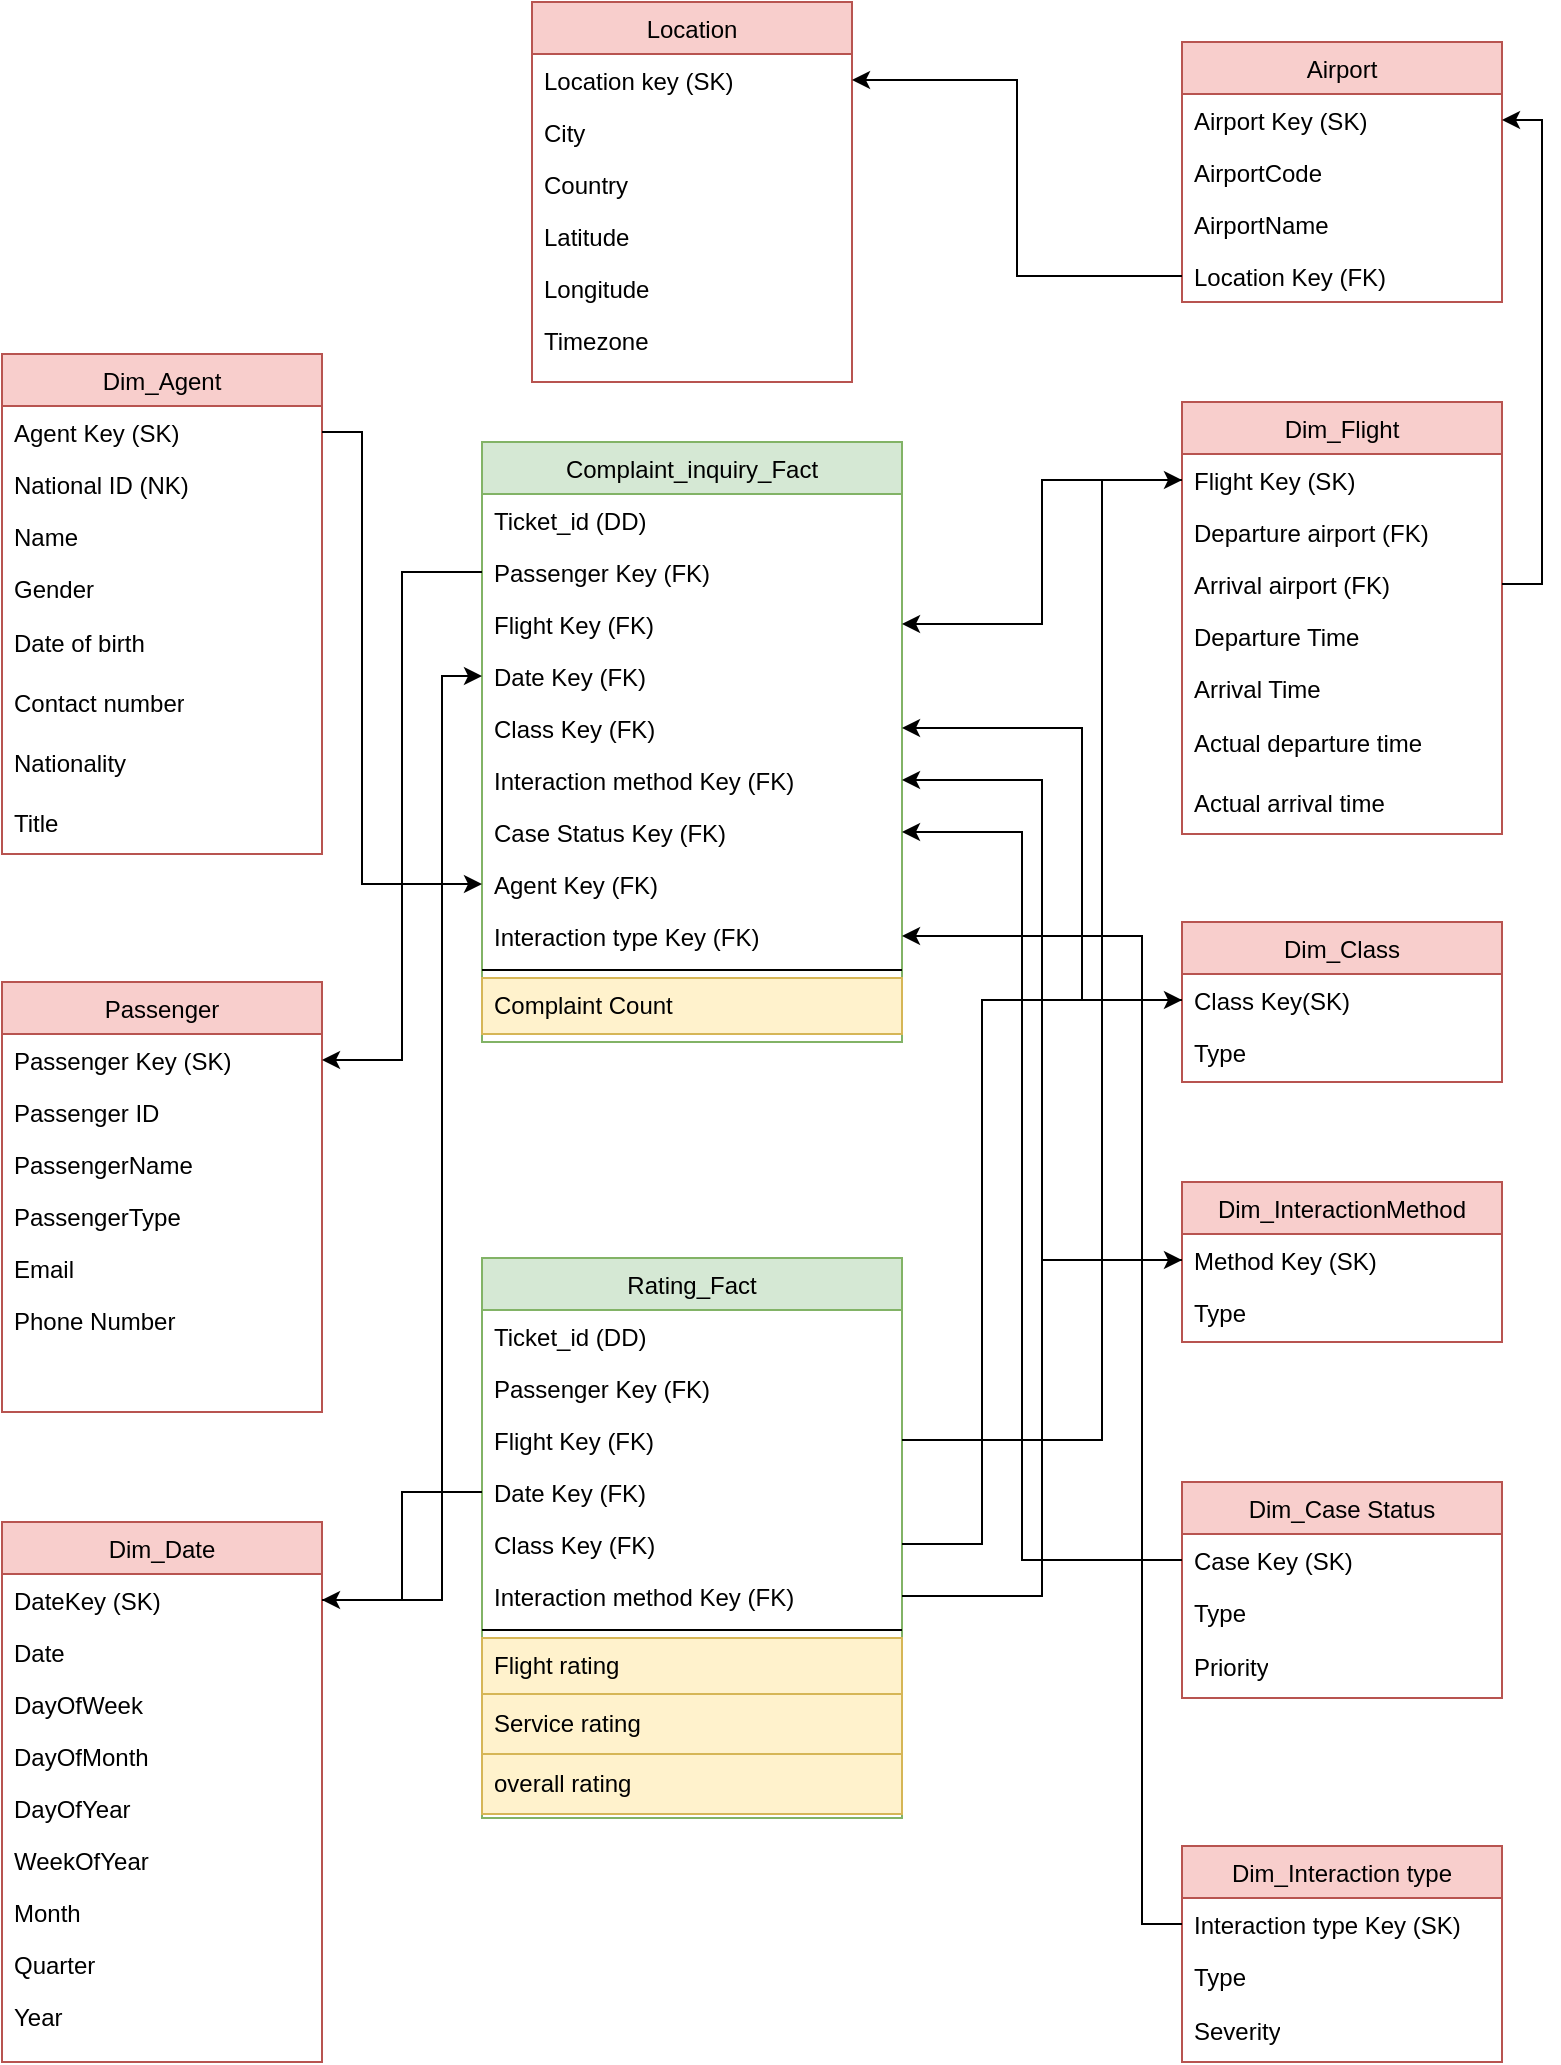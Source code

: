 <mxfile version="22.0.3" type="device">
  <diagram name="Page-1" id="dysy67ZNJnuHzYBEcDW0">
    <mxGraphModel dx="1594" dy="945" grid="1" gridSize="10" guides="1" tooltips="1" connect="1" arrows="1" fold="1" page="1" pageScale="1" pageWidth="850" pageHeight="1100" math="0" shadow="0">
      <root>
        <mxCell id="0" />
        <mxCell id="1" parent="0" />
        <mxCell id="DwJpw3LqkiudI_Jt7pzz-1" value="Complaint_inquiry_Fact" style="swimlane;fontStyle=0;align=center;verticalAlign=top;childLayout=stackLayout;horizontal=1;startSize=26;horizontalStack=0;resizeParent=1;resizeLast=0;collapsible=1;marginBottom=0;rounded=0;shadow=0;strokeWidth=1;fillColor=#d5e8d4;strokeColor=#82b366;" parent="1" vertex="1">
          <mxGeometry x="290" y="1030" width="210" height="300" as="geometry">
            <mxRectangle x="550" y="140" width="160" height="26" as="alternateBounds" />
          </mxGeometry>
        </mxCell>
        <mxCell id="DwJpw3LqkiudI_Jt7pzz-2" value="Ticket_id (DD)" style="text;align=left;verticalAlign=top;spacingLeft=4;spacingRight=4;overflow=hidden;rotatable=0;points=[[0,0.5],[1,0.5]];portConstraint=eastwest;" parent="DwJpw3LqkiudI_Jt7pzz-1" vertex="1">
          <mxGeometry y="26" width="210" height="26" as="geometry" />
        </mxCell>
        <mxCell id="DwJpw3LqkiudI_Jt7pzz-3" value="Passenger Key (FK)" style="text;align=left;verticalAlign=top;spacingLeft=4;spacingRight=4;overflow=hidden;rotatable=0;points=[[0,0.5],[1,0.5]];portConstraint=eastwest;rounded=0;shadow=0;html=0;" parent="DwJpw3LqkiudI_Jt7pzz-1" vertex="1">
          <mxGeometry y="52" width="210" height="26" as="geometry" />
        </mxCell>
        <mxCell id="DwJpw3LqkiudI_Jt7pzz-4" value="Flight Key (FK)" style="text;align=left;verticalAlign=top;spacingLeft=4;spacingRight=4;overflow=hidden;rotatable=0;points=[[0,0.5],[1,0.5]];portConstraint=eastwest;" parent="DwJpw3LqkiudI_Jt7pzz-1" vertex="1">
          <mxGeometry y="78" width="210" height="26" as="geometry" />
        </mxCell>
        <mxCell id="DwJpw3LqkiudI_Jt7pzz-5" value="Date Key (FK)" style="text;align=left;verticalAlign=top;spacingLeft=4;spacingRight=4;overflow=hidden;rotatable=0;points=[[0,0.5],[1,0.5]];portConstraint=eastwest;rounded=0;shadow=0;html=0;" parent="DwJpw3LqkiudI_Jt7pzz-1" vertex="1">
          <mxGeometry y="104" width="210" height="26" as="geometry" />
        </mxCell>
        <mxCell id="DwJpw3LqkiudI_Jt7pzz-6" value="Class Key (FK)" style="text;align=left;verticalAlign=top;spacingLeft=4;spacingRight=4;overflow=hidden;rotatable=0;points=[[0,0.5],[1,0.5]];portConstraint=eastwest;rounded=0;shadow=0;html=0;" parent="DwJpw3LqkiudI_Jt7pzz-1" vertex="1">
          <mxGeometry y="130" width="210" height="26" as="geometry" />
        </mxCell>
        <mxCell id="DwJpw3LqkiudI_Jt7pzz-7" value="Interaction method Key (FK)" style="text;align=left;verticalAlign=top;spacingLeft=4;spacingRight=4;overflow=hidden;rotatable=0;points=[[0,0.5],[1,0.5]];portConstraint=eastwest;" parent="DwJpw3LqkiudI_Jt7pzz-1" vertex="1">
          <mxGeometry y="156" width="210" height="26" as="geometry" />
        </mxCell>
        <mxCell id="DwJpw3LqkiudI_Jt7pzz-8" value="Case Status Key (FK)" style="text;align=left;verticalAlign=top;spacingLeft=4;spacingRight=4;overflow=hidden;rotatable=0;points=[[0,0.5],[1,0.5]];portConstraint=eastwest;rounded=0;shadow=0;html=0;" parent="DwJpw3LqkiudI_Jt7pzz-1" vertex="1">
          <mxGeometry y="182" width="210" height="26" as="geometry" />
        </mxCell>
        <mxCell id="DwJpw3LqkiudI_Jt7pzz-9" value="Agent Key (FK)" style="text;align=left;verticalAlign=top;spacingLeft=4;spacingRight=4;overflow=hidden;rotatable=0;points=[[0,0.5],[1,0.5]];portConstraint=eastwest;rounded=0;shadow=0;html=0;" parent="DwJpw3LqkiudI_Jt7pzz-1" vertex="1">
          <mxGeometry y="208" width="210" height="26" as="geometry" />
        </mxCell>
        <mxCell id="DwJpw3LqkiudI_Jt7pzz-10" value="Interaction type Key (FK)" style="text;align=left;verticalAlign=top;spacingLeft=4;spacingRight=4;overflow=hidden;rotatable=0;points=[[0,0.5],[1,0.5]];portConstraint=eastwest;rounded=0;shadow=0;html=0;" parent="DwJpw3LqkiudI_Jt7pzz-1" vertex="1">
          <mxGeometry y="234" width="210" height="26" as="geometry" />
        </mxCell>
        <mxCell id="DwJpw3LqkiudI_Jt7pzz-11" value="" style="line;html=1;strokeWidth=1;align=left;verticalAlign=middle;spacingTop=-1;spacingLeft=3;spacingRight=3;rotatable=0;labelPosition=right;points=[];portConstraint=eastwest;" parent="DwJpw3LqkiudI_Jt7pzz-1" vertex="1">
          <mxGeometry y="260" width="210" height="8" as="geometry" />
        </mxCell>
        <mxCell id="DwJpw3LqkiudI_Jt7pzz-18" value="Complaint Count" style="text;align=left;verticalAlign=top;spacingLeft=4;spacingRight=4;overflow=hidden;rotatable=0;points=[[0,0.5],[1,0.5]];portConstraint=eastwest;rounded=0;shadow=0;html=0;fillColor=#fff2cc;strokeColor=#d6b656;" parent="DwJpw3LqkiudI_Jt7pzz-1" vertex="1">
          <mxGeometry y="268" width="210" height="28" as="geometry" />
        </mxCell>
        <mxCell id="DwJpw3LqkiudI_Jt7pzz-19" value="Dim_Flight" style="swimlane;fontStyle=0;align=center;verticalAlign=top;childLayout=stackLayout;horizontal=1;startSize=26;horizontalStack=0;resizeParent=1;resizeLast=0;collapsible=1;marginBottom=0;rounded=0;shadow=0;strokeWidth=1;fillColor=#f8cecc;strokeColor=#b85450;" parent="1" vertex="1">
          <mxGeometry x="640" y="1010" width="160" height="216" as="geometry">
            <mxRectangle x="550" y="140" width="160" height="26" as="alternateBounds" />
          </mxGeometry>
        </mxCell>
        <mxCell id="DwJpw3LqkiudI_Jt7pzz-20" value="Flight Key (SK)" style="text;align=left;verticalAlign=top;spacingLeft=4;spacingRight=4;overflow=hidden;rotatable=0;points=[[0,0.5],[1,0.5]];portConstraint=eastwest;" parent="DwJpw3LqkiudI_Jt7pzz-19" vertex="1">
          <mxGeometry y="26" width="160" height="26" as="geometry" />
        </mxCell>
        <mxCell id="DwJpw3LqkiudI_Jt7pzz-21" value="Departure airport (FK)" style="text;align=left;verticalAlign=top;spacingLeft=4;spacingRight=4;overflow=hidden;rotatable=0;points=[[0,0.5],[1,0.5]];portConstraint=eastwest;rounded=0;shadow=0;html=0;" parent="DwJpw3LqkiudI_Jt7pzz-19" vertex="1">
          <mxGeometry y="52" width="160" height="26" as="geometry" />
        </mxCell>
        <mxCell id="DwJpw3LqkiudI_Jt7pzz-22" value="Arrival airport (FK)" style="text;align=left;verticalAlign=top;spacingLeft=4;spacingRight=4;overflow=hidden;rotatable=0;points=[[0,0.5],[1,0.5]];portConstraint=eastwest;" parent="DwJpw3LqkiudI_Jt7pzz-19" vertex="1">
          <mxGeometry y="78" width="160" height="26" as="geometry" />
        </mxCell>
        <mxCell id="DwJpw3LqkiudI_Jt7pzz-23" value="Departure Time" style="text;align=left;verticalAlign=top;spacingLeft=4;spacingRight=4;overflow=hidden;rotatable=0;points=[[0,0.5],[1,0.5]];portConstraint=eastwest;rounded=0;shadow=0;html=0;" parent="DwJpw3LqkiudI_Jt7pzz-19" vertex="1">
          <mxGeometry y="104" width="160" height="26" as="geometry" />
        </mxCell>
        <mxCell id="DwJpw3LqkiudI_Jt7pzz-24" value="Arrival Time" style="text;align=left;verticalAlign=top;spacingLeft=4;spacingRight=4;overflow=hidden;rotatable=0;points=[[0,0.5],[1,0.5]];portConstraint=eastwest;rounded=0;shadow=0;html=0;" parent="DwJpw3LqkiudI_Jt7pzz-19" vertex="1">
          <mxGeometry y="130" width="160" height="26" as="geometry" />
        </mxCell>
        <mxCell id="ytqXcqvd4aM-Ikdu57Aw-11" value="Actual departure time" style="text;strokeColor=none;fillColor=none;align=left;verticalAlign=middle;spacingLeft=4;spacingRight=4;overflow=hidden;points=[[0,0.5],[1,0.5]];portConstraint=eastwest;rotatable=0;whiteSpace=wrap;html=1;" parent="DwJpw3LqkiudI_Jt7pzz-19" vertex="1">
          <mxGeometry y="156" width="160" height="30" as="geometry" />
        </mxCell>
        <mxCell id="ytqXcqvd4aM-Ikdu57Aw-12" value="Actual arrival time" style="text;strokeColor=none;fillColor=none;align=left;verticalAlign=middle;spacingLeft=4;spacingRight=4;overflow=hidden;points=[[0,0.5],[1,0.5]];portConstraint=eastwest;rotatable=0;whiteSpace=wrap;html=1;" parent="DwJpw3LqkiudI_Jt7pzz-19" vertex="1">
          <mxGeometry y="186" width="160" height="30" as="geometry" />
        </mxCell>
        <mxCell id="DwJpw3LqkiudI_Jt7pzz-25" value="Dim_Date" style="swimlane;fontStyle=0;align=center;verticalAlign=top;childLayout=stackLayout;horizontal=1;startSize=26;horizontalStack=0;resizeParent=1;resizeLast=0;collapsible=1;marginBottom=0;rounded=0;shadow=0;strokeWidth=1;fillColor=#f8cecc;strokeColor=#b85450;" parent="1" vertex="1">
          <mxGeometry x="50" y="1570" width="160" height="270" as="geometry">
            <mxRectangle x="550" y="140" width="160" height="26" as="alternateBounds" />
          </mxGeometry>
        </mxCell>
        <mxCell id="DwJpw3LqkiudI_Jt7pzz-26" value="DateKey (SK)" style="text;align=left;verticalAlign=top;spacingLeft=4;spacingRight=4;overflow=hidden;rotatable=0;points=[[0,0.5],[1,0.5]];portConstraint=eastwest;" parent="DwJpw3LqkiudI_Jt7pzz-25" vertex="1">
          <mxGeometry y="26" width="160" height="26" as="geometry" />
        </mxCell>
        <mxCell id="DwJpw3LqkiudI_Jt7pzz-27" value="Date" style="text;align=left;verticalAlign=top;spacingLeft=4;spacingRight=4;overflow=hidden;rotatable=0;points=[[0,0.5],[1,0.5]];portConstraint=eastwest;rounded=0;shadow=0;html=0;" parent="DwJpw3LqkiudI_Jt7pzz-25" vertex="1">
          <mxGeometry y="52" width="160" height="26" as="geometry" />
        </mxCell>
        <mxCell id="DwJpw3LqkiudI_Jt7pzz-28" value="DayOfWeek" style="text;align=left;verticalAlign=top;spacingLeft=4;spacingRight=4;overflow=hidden;rotatable=0;points=[[0,0.5],[1,0.5]];portConstraint=eastwest;" parent="DwJpw3LqkiudI_Jt7pzz-25" vertex="1">
          <mxGeometry y="78" width="160" height="26" as="geometry" />
        </mxCell>
        <mxCell id="DwJpw3LqkiudI_Jt7pzz-29" value="DayOfMonth" style="text;align=left;verticalAlign=top;spacingLeft=4;spacingRight=4;overflow=hidden;rotatable=0;points=[[0,0.5],[1,0.5]];portConstraint=eastwest;rounded=0;shadow=0;html=0;" parent="DwJpw3LqkiudI_Jt7pzz-25" vertex="1">
          <mxGeometry y="104" width="160" height="26" as="geometry" />
        </mxCell>
        <mxCell id="DwJpw3LqkiudI_Jt7pzz-30" value="DayOfYear" style="text;align=left;verticalAlign=top;spacingLeft=4;spacingRight=4;overflow=hidden;rotatable=0;points=[[0,0.5],[1,0.5]];portConstraint=eastwest;rounded=0;shadow=0;html=0;" parent="DwJpw3LqkiudI_Jt7pzz-25" vertex="1">
          <mxGeometry y="130" width="160" height="26" as="geometry" />
        </mxCell>
        <mxCell id="DwJpw3LqkiudI_Jt7pzz-31" value="WeekOfYear" style="text;align=left;verticalAlign=top;spacingLeft=4;spacingRight=4;overflow=hidden;rotatable=0;points=[[0,0.5],[1,0.5]];portConstraint=eastwest;rounded=0;shadow=0;html=0;" parent="DwJpw3LqkiudI_Jt7pzz-25" vertex="1">
          <mxGeometry y="156" width="160" height="26" as="geometry" />
        </mxCell>
        <mxCell id="DwJpw3LqkiudI_Jt7pzz-32" value="Month" style="text;align=left;verticalAlign=top;spacingLeft=4;spacingRight=4;overflow=hidden;rotatable=0;points=[[0,0.5],[1,0.5]];portConstraint=eastwest;rounded=0;shadow=0;html=0;" parent="DwJpw3LqkiudI_Jt7pzz-25" vertex="1">
          <mxGeometry y="182" width="160" height="26" as="geometry" />
        </mxCell>
        <mxCell id="DwJpw3LqkiudI_Jt7pzz-33" value="Quarter" style="text;align=left;verticalAlign=top;spacingLeft=4;spacingRight=4;overflow=hidden;rotatable=0;points=[[0,0.5],[1,0.5]];portConstraint=eastwest;rounded=0;shadow=0;html=0;" parent="DwJpw3LqkiudI_Jt7pzz-25" vertex="1">
          <mxGeometry y="208" width="160" height="26" as="geometry" />
        </mxCell>
        <mxCell id="DwJpw3LqkiudI_Jt7pzz-34" value="Year" style="text;align=left;verticalAlign=top;spacingLeft=4;spacingRight=4;overflow=hidden;rotatable=0;points=[[0,0.5],[1,0.5]];portConstraint=eastwest;rounded=0;shadow=0;html=0;" parent="DwJpw3LqkiudI_Jt7pzz-25" vertex="1">
          <mxGeometry y="234" width="160" height="26" as="geometry" />
        </mxCell>
        <mxCell id="DwJpw3LqkiudI_Jt7pzz-40" value="Location" style="swimlane;fontStyle=0;align=center;verticalAlign=top;childLayout=stackLayout;horizontal=1;startSize=26;horizontalStack=0;resizeParent=1;resizeLast=0;collapsible=1;marginBottom=0;rounded=0;shadow=0;strokeWidth=1;fillColor=#f8cecc;strokeColor=#b85450;" parent="1" vertex="1">
          <mxGeometry x="315" y="810" width="160" height="190" as="geometry">
            <mxRectangle x="550" y="140" width="160" height="26" as="alternateBounds" />
          </mxGeometry>
        </mxCell>
        <mxCell id="DwJpw3LqkiudI_Jt7pzz-41" value="Location key (SK)" style="text;align=left;verticalAlign=top;spacingLeft=4;spacingRight=4;overflow=hidden;rotatable=0;points=[[0,0.5],[1,0.5]];portConstraint=eastwest;" parent="DwJpw3LqkiudI_Jt7pzz-40" vertex="1">
          <mxGeometry y="26" width="160" height="26" as="geometry" />
        </mxCell>
        <mxCell id="DwJpw3LqkiudI_Jt7pzz-43" value="City" style="text;align=left;verticalAlign=top;spacingLeft=4;spacingRight=4;overflow=hidden;rotatable=0;points=[[0,0.5],[1,0.5]];portConstraint=eastwest;rounded=0;shadow=0;html=0;" parent="DwJpw3LqkiudI_Jt7pzz-40" vertex="1">
          <mxGeometry y="52" width="160" height="26" as="geometry" />
        </mxCell>
        <mxCell id="DwJpw3LqkiudI_Jt7pzz-44" value="Country" style="text;align=left;verticalAlign=top;spacingLeft=4;spacingRight=4;overflow=hidden;rotatable=0;points=[[0,0.5],[1,0.5]];portConstraint=eastwest;" parent="DwJpw3LqkiudI_Jt7pzz-40" vertex="1">
          <mxGeometry y="78" width="160" height="26" as="geometry" />
        </mxCell>
        <mxCell id="DwJpw3LqkiudI_Jt7pzz-45" value="Latitude" style="text;align=left;verticalAlign=top;spacingLeft=4;spacingRight=4;overflow=hidden;rotatable=0;points=[[0,0.5],[1,0.5]];portConstraint=eastwest;rounded=0;shadow=0;html=0;" parent="DwJpw3LqkiudI_Jt7pzz-40" vertex="1">
          <mxGeometry y="104" width="160" height="26" as="geometry" />
        </mxCell>
        <mxCell id="DwJpw3LqkiudI_Jt7pzz-46" value="Longitude" style="text;align=left;verticalAlign=top;spacingLeft=4;spacingRight=4;overflow=hidden;rotatable=0;points=[[0,0.5],[1,0.5]];portConstraint=eastwest;rounded=0;shadow=0;html=0;" parent="DwJpw3LqkiudI_Jt7pzz-40" vertex="1">
          <mxGeometry y="130" width="160" height="26" as="geometry" />
        </mxCell>
        <mxCell id="DwJpw3LqkiudI_Jt7pzz-47" value="Timezone" style="text;align=left;verticalAlign=top;spacingLeft=4;spacingRight=4;overflow=hidden;rotatable=0;points=[[0,0.5],[1,0.5]];portConstraint=eastwest;rounded=0;shadow=0;html=0;" parent="DwJpw3LqkiudI_Jt7pzz-40" vertex="1">
          <mxGeometry y="156" width="160" height="26" as="geometry" />
        </mxCell>
        <mxCell id="DwJpw3LqkiudI_Jt7pzz-51" value="Dim_Agent" style="swimlane;fontStyle=0;align=center;verticalAlign=top;childLayout=stackLayout;horizontal=1;startSize=26;horizontalStack=0;resizeParent=1;resizeLast=0;collapsible=1;marginBottom=0;rounded=0;shadow=0;strokeWidth=1;fillColor=#f8cecc;strokeColor=#b85450;" parent="1" vertex="1">
          <mxGeometry x="50" y="986" width="160" height="250" as="geometry">
            <mxRectangle x="550" y="140" width="160" height="26" as="alternateBounds" />
          </mxGeometry>
        </mxCell>
        <mxCell id="DwJpw3LqkiudI_Jt7pzz-52" value="Agent Key (SK)" style="text;align=left;verticalAlign=top;spacingLeft=4;spacingRight=4;overflow=hidden;rotatable=0;points=[[0,0.5],[1,0.5]];portConstraint=eastwest;" parent="DwJpw3LqkiudI_Jt7pzz-51" vertex="1">
          <mxGeometry y="26" width="160" height="26" as="geometry" />
        </mxCell>
        <mxCell id="DwJpw3LqkiudI_Jt7pzz-53" value="National ID (NK)" style="text;align=left;verticalAlign=top;spacingLeft=4;spacingRight=4;overflow=hidden;rotatable=0;points=[[0,0.5],[1,0.5]];portConstraint=eastwest;" parent="DwJpw3LqkiudI_Jt7pzz-51" vertex="1">
          <mxGeometry y="52" width="160" height="26" as="geometry" />
        </mxCell>
        <mxCell id="DwJpw3LqkiudI_Jt7pzz-54" value="Name" style="text;align=left;verticalAlign=top;spacingLeft=4;spacingRight=4;overflow=hidden;rotatable=0;points=[[0,0.5],[1,0.5]];portConstraint=eastwest;rounded=0;shadow=0;html=0;" parent="DwJpw3LqkiudI_Jt7pzz-51" vertex="1">
          <mxGeometry y="78" width="160" height="26" as="geometry" />
        </mxCell>
        <mxCell id="DwJpw3LqkiudI_Jt7pzz-55" value="Gender" style="text;align=left;verticalAlign=top;spacingLeft=4;spacingRight=4;overflow=hidden;rotatable=0;points=[[0,0.5],[1,0.5]];portConstraint=eastwest;rounded=0;shadow=0;html=0;" parent="DwJpw3LqkiudI_Jt7pzz-51" vertex="1">
          <mxGeometry y="104" width="160" height="26" as="geometry" />
        </mxCell>
        <mxCell id="ytqXcqvd4aM-Ikdu57Aw-23" value="Date of birth" style="text;strokeColor=none;fillColor=none;align=left;verticalAlign=middle;spacingLeft=4;spacingRight=4;overflow=hidden;points=[[0,0.5],[1,0.5]];portConstraint=eastwest;rotatable=0;whiteSpace=wrap;html=1;" parent="DwJpw3LqkiudI_Jt7pzz-51" vertex="1">
          <mxGeometry y="130" width="160" height="30" as="geometry" />
        </mxCell>
        <mxCell id="ytqXcqvd4aM-Ikdu57Aw-24" value="Contact number" style="text;strokeColor=none;fillColor=none;align=left;verticalAlign=middle;spacingLeft=4;spacingRight=4;overflow=hidden;points=[[0,0.5],[1,0.5]];portConstraint=eastwest;rotatable=0;whiteSpace=wrap;html=1;" parent="DwJpw3LqkiudI_Jt7pzz-51" vertex="1">
          <mxGeometry y="160" width="160" height="30" as="geometry" />
        </mxCell>
        <mxCell id="ytqXcqvd4aM-Ikdu57Aw-25" value="Nationality" style="text;strokeColor=none;fillColor=none;align=left;verticalAlign=middle;spacingLeft=4;spacingRight=4;overflow=hidden;points=[[0,0.5],[1,0.5]];portConstraint=eastwest;rotatable=0;whiteSpace=wrap;html=1;" parent="DwJpw3LqkiudI_Jt7pzz-51" vertex="1">
          <mxGeometry y="190" width="160" height="30" as="geometry" />
        </mxCell>
        <mxCell id="ytqXcqvd4aM-Ikdu57Aw-26" value="Title" style="text;strokeColor=none;fillColor=none;align=left;verticalAlign=middle;spacingLeft=4;spacingRight=4;overflow=hidden;points=[[0,0.5],[1,0.5]];portConstraint=eastwest;rotatable=0;whiteSpace=wrap;html=1;" parent="DwJpw3LqkiudI_Jt7pzz-51" vertex="1">
          <mxGeometry y="220" width="160" height="30" as="geometry" />
        </mxCell>
        <mxCell id="ytqXcqvd4aM-Ikdu57Aw-13" value="Dim_Class" style="swimlane;fontStyle=0;align=center;verticalAlign=top;childLayout=stackLayout;horizontal=1;startSize=26;horizontalStack=0;resizeParent=1;resizeLast=0;collapsible=1;marginBottom=0;rounded=0;shadow=0;strokeWidth=1;fillColor=#f8cecc;strokeColor=#b85450;" parent="1" vertex="1">
          <mxGeometry x="640" y="1270" width="160" height="80" as="geometry">
            <mxRectangle x="550" y="140" width="160" height="26" as="alternateBounds" />
          </mxGeometry>
        </mxCell>
        <mxCell id="ytqXcqvd4aM-Ikdu57Aw-14" value="Class Key(SK)" style="text;align=left;verticalAlign=top;spacingLeft=4;spacingRight=4;overflow=hidden;rotatable=0;points=[[0,0.5],[1,0.5]];portConstraint=eastwest;" parent="ytqXcqvd4aM-Ikdu57Aw-13" vertex="1">
          <mxGeometry y="26" width="160" height="26" as="geometry" />
        </mxCell>
        <mxCell id="ytqXcqvd4aM-Ikdu57Aw-15" value="Type" style="text;align=left;verticalAlign=top;spacingLeft=4;spacingRight=4;overflow=hidden;rotatable=0;points=[[0,0.5],[1,0.5]];portConstraint=eastwest;" parent="ytqXcqvd4aM-Ikdu57Aw-13" vertex="1">
          <mxGeometry y="52" width="160" height="26" as="geometry" />
        </mxCell>
        <mxCell id="ytqXcqvd4aM-Ikdu57Aw-18" style="edgeStyle=orthogonalEdgeStyle;rounded=0;orthogonalLoop=1;jettySize=auto;html=1;exitX=0;exitY=0.5;exitDx=0;exitDy=0;" parent="1" source="DwJpw3LqkiudI_Jt7pzz-20" target="DwJpw3LqkiudI_Jt7pzz-4" edge="1">
          <mxGeometry relative="1" as="geometry" />
        </mxCell>
        <mxCell id="ytqXcqvd4aM-Ikdu57Aw-19" style="edgeStyle=orthogonalEdgeStyle;rounded=0;orthogonalLoop=1;jettySize=auto;html=1;exitX=1;exitY=0.5;exitDx=0;exitDy=0;" parent="1" source="DwJpw3LqkiudI_Jt7pzz-26" target="DwJpw3LqkiudI_Jt7pzz-5" edge="1">
          <mxGeometry relative="1" as="geometry">
            <Array as="points">
              <mxPoint x="270" y="1609" />
              <mxPoint x="270" y="1147" />
            </Array>
          </mxGeometry>
        </mxCell>
        <mxCell id="ytqXcqvd4aM-Ikdu57Aw-27" style="edgeStyle=orthogonalEdgeStyle;rounded=0;orthogonalLoop=1;jettySize=auto;html=1;exitX=1;exitY=0.5;exitDx=0;exitDy=0;" parent="1" source="DwJpw3LqkiudI_Jt7pzz-52" target="DwJpw3LqkiudI_Jt7pzz-9" edge="1">
          <mxGeometry relative="1" as="geometry">
            <Array as="points">
              <mxPoint x="230" y="1025" />
              <mxPoint x="230" y="1251" />
            </Array>
          </mxGeometry>
        </mxCell>
        <mxCell id="ytqXcqvd4aM-Ikdu57Aw-38" style="edgeStyle=orthogonalEdgeStyle;rounded=0;orthogonalLoop=1;jettySize=auto;html=1;exitX=0;exitY=0.5;exitDx=0;exitDy=0;" parent="1" source="ytqXcqvd4aM-Ikdu57Aw-14" target="DwJpw3LqkiudI_Jt7pzz-6" edge="1">
          <mxGeometry relative="1" as="geometry">
            <Array as="points">
              <mxPoint x="590" y="1309" />
              <mxPoint x="590" y="1173" />
            </Array>
          </mxGeometry>
        </mxCell>
        <mxCell id="ytqXcqvd4aM-Ikdu57Aw-39" value="Dim_InteractionMethod" style="swimlane;fontStyle=0;align=center;verticalAlign=top;childLayout=stackLayout;horizontal=1;startSize=26;horizontalStack=0;resizeParent=1;resizeLast=0;collapsible=1;marginBottom=0;rounded=0;shadow=0;strokeWidth=1;fillColor=#f8cecc;strokeColor=#b85450;" parent="1" vertex="1">
          <mxGeometry x="640" y="1400" width="160" height="80" as="geometry">
            <mxRectangle x="550" y="140" width="160" height="26" as="alternateBounds" />
          </mxGeometry>
        </mxCell>
        <mxCell id="ytqXcqvd4aM-Ikdu57Aw-40" value="Method Key (SK)" style="text;align=left;verticalAlign=top;spacingLeft=4;spacingRight=4;overflow=hidden;rotatable=0;points=[[0,0.5],[1,0.5]];portConstraint=eastwest;" parent="ytqXcqvd4aM-Ikdu57Aw-39" vertex="1">
          <mxGeometry y="26" width="160" height="26" as="geometry" />
        </mxCell>
        <mxCell id="ytqXcqvd4aM-Ikdu57Aw-41" value="Type" style="text;align=left;verticalAlign=top;spacingLeft=4;spacingRight=4;overflow=hidden;rotatable=0;points=[[0,0.5],[1,0.5]];portConstraint=eastwest;" parent="ytqXcqvd4aM-Ikdu57Aw-39" vertex="1">
          <mxGeometry y="52" width="160" height="26" as="geometry" />
        </mxCell>
        <mxCell id="ytqXcqvd4aM-Ikdu57Aw-42" style="edgeStyle=orthogonalEdgeStyle;rounded=0;orthogonalLoop=1;jettySize=auto;html=1;exitX=0;exitY=0.5;exitDx=0;exitDy=0;" parent="1" source="ytqXcqvd4aM-Ikdu57Aw-40" target="DwJpw3LqkiudI_Jt7pzz-7" edge="1">
          <mxGeometry relative="1" as="geometry" />
        </mxCell>
        <mxCell id="ytqXcqvd4aM-Ikdu57Aw-43" value="Dim_Case Status" style="swimlane;fontStyle=0;align=center;verticalAlign=top;childLayout=stackLayout;horizontal=1;startSize=26;horizontalStack=0;resizeParent=1;resizeLast=0;collapsible=1;marginBottom=0;rounded=0;shadow=0;strokeWidth=1;fillColor=#f8cecc;strokeColor=#b85450;" parent="1" vertex="1">
          <mxGeometry x="640" y="1550" width="160" height="108" as="geometry">
            <mxRectangle x="550" y="140" width="160" height="26" as="alternateBounds" />
          </mxGeometry>
        </mxCell>
        <mxCell id="ytqXcqvd4aM-Ikdu57Aw-44" value="Case Key (SK)" style="text;align=left;verticalAlign=top;spacingLeft=4;spacingRight=4;overflow=hidden;rotatable=0;points=[[0,0.5],[1,0.5]];portConstraint=eastwest;" parent="ytqXcqvd4aM-Ikdu57Aw-43" vertex="1">
          <mxGeometry y="26" width="160" height="26" as="geometry" />
        </mxCell>
        <mxCell id="ytqXcqvd4aM-Ikdu57Aw-45" value="Type" style="text;align=left;verticalAlign=top;spacingLeft=4;spacingRight=4;overflow=hidden;rotatable=0;points=[[0,0.5],[1,0.5]];portConstraint=eastwest;" parent="ytqXcqvd4aM-Ikdu57Aw-43" vertex="1">
          <mxGeometry y="52" width="160" height="26" as="geometry" />
        </mxCell>
        <mxCell id="ytqXcqvd4aM-Ikdu57Aw-46" value="Priority" style="text;strokeColor=none;fillColor=none;align=left;verticalAlign=middle;spacingLeft=4;spacingRight=4;overflow=hidden;points=[[0,0.5],[1,0.5]];portConstraint=eastwest;rotatable=0;whiteSpace=wrap;html=1;" parent="ytqXcqvd4aM-Ikdu57Aw-43" vertex="1">
          <mxGeometry y="78" width="160" height="30" as="geometry" />
        </mxCell>
        <mxCell id="ytqXcqvd4aM-Ikdu57Aw-48" style="edgeStyle=orthogonalEdgeStyle;rounded=0;orthogonalLoop=1;jettySize=auto;html=1;exitX=0;exitY=0.5;exitDx=0;exitDy=0;" parent="1" source="ytqXcqvd4aM-Ikdu57Aw-44" target="DwJpw3LqkiudI_Jt7pzz-8" edge="1">
          <mxGeometry relative="1" as="geometry">
            <Array as="points">
              <mxPoint x="560" y="1589" />
              <mxPoint x="560" y="1225" />
            </Array>
          </mxGeometry>
        </mxCell>
        <mxCell id="ytqXcqvd4aM-Ikdu57Aw-49" value="Dim_Interaction type" style="swimlane;fontStyle=0;align=center;verticalAlign=top;childLayout=stackLayout;horizontal=1;startSize=26;horizontalStack=0;resizeParent=1;resizeLast=0;collapsible=1;marginBottom=0;rounded=0;shadow=0;strokeWidth=1;fillColor=#f8cecc;strokeColor=#b85450;" parent="1" vertex="1">
          <mxGeometry x="640" y="1732" width="160" height="108" as="geometry">
            <mxRectangle x="550" y="140" width="160" height="26" as="alternateBounds" />
          </mxGeometry>
        </mxCell>
        <mxCell id="ytqXcqvd4aM-Ikdu57Aw-50" value="Interaction type Key (SK)" style="text;align=left;verticalAlign=top;spacingLeft=4;spacingRight=4;overflow=hidden;rotatable=0;points=[[0,0.5],[1,0.5]];portConstraint=eastwest;" parent="ytqXcqvd4aM-Ikdu57Aw-49" vertex="1">
          <mxGeometry y="26" width="160" height="26" as="geometry" />
        </mxCell>
        <mxCell id="ytqXcqvd4aM-Ikdu57Aw-51" value="Type" style="text;align=left;verticalAlign=top;spacingLeft=4;spacingRight=4;overflow=hidden;rotatable=0;points=[[0,0.5],[1,0.5]];portConstraint=eastwest;" parent="ytqXcqvd4aM-Ikdu57Aw-49" vertex="1">
          <mxGeometry y="52" width="160" height="26" as="geometry" />
        </mxCell>
        <mxCell id="ytqXcqvd4aM-Ikdu57Aw-52" value="Severity" style="text;strokeColor=none;fillColor=none;align=left;verticalAlign=middle;spacingLeft=4;spacingRight=4;overflow=hidden;points=[[0,0.5],[1,0.5]];portConstraint=eastwest;rotatable=0;whiteSpace=wrap;html=1;" parent="ytqXcqvd4aM-Ikdu57Aw-49" vertex="1">
          <mxGeometry y="78" width="160" height="30" as="geometry" />
        </mxCell>
        <mxCell id="ytqXcqvd4aM-Ikdu57Aw-53" style="edgeStyle=orthogonalEdgeStyle;rounded=0;orthogonalLoop=1;jettySize=auto;html=1;exitX=0;exitY=0.5;exitDx=0;exitDy=0;entryX=1;entryY=0.5;entryDx=0;entryDy=0;" parent="1" source="ytqXcqvd4aM-Ikdu57Aw-50" target="DwJpw3LqkiudI_Jt7pzz-10" edge="1">
          <mxGeometry relative="1" as="geometry">
            <Array as="points">
              <mxPoint x="620" y="1771" />
              <mxPoint x="620" y="1277" />
            </Array>
          </mxGeometry>
        </mxCell>
        <mxCell id="ytqXcqvd4aM-Ikdu57Aw-54" value="Rating_Fact" style="swimlane;fontStyle=0;align=center;verticalAlign=top;childLayout=stackLayout;horizontal=1;startSize=26;horizontalStack=0;resizeParent=1;resizeLast=0;collapsible=1;marginBottom=0;rounded=0;shadow=0;strokeWidth=1;fillColor=#d5e8d4;strokeColor=#82b366;" parent="1" vertex="1">
          <mxGeometry x="290" y="1438" width="210" height="280" as="geometry">
            <mxRectangle x="550" y="140" width="160" height="26" as="alternateBounds" />
          </mxGeometry>
        </mxCell>
        <mxCell id="ytqXcqvd4aM-Ikdu57Aw-55" value="Ticket_id (DD)" style="text;align=left;verticalAlign=top;spacingLeft=4;spacingRight=4;overflow=hidden;rotatable=0;points=[[0,0.5],[1,0.5]];portConstraint=eastwest;" parent="ytqXcqvd4aM-Ikdu57Aw-54" vertex="1">
          <mxGeometry y="26" width="210" height="26" as="geometry" />
        </mxCell>
        <mxCell id="ytqXcqvd4aM-Ikdu57Aw-56" value="Passenger Key (FK)" style="text;align=left;verticalAlign=top;spacingLeft=4;spacingRight=4;overflow=hidden;rotatable=0;points=[[0,0.5],[1,0.5]];portConstraint=eastwest;rounded=0;shadow=0;html=0;" parent="ytqXcqvd4aM-Ikdu57Aw-54" vertex="1">
          <mxGeometry y="52" width="210" height="26" as="geometry" />
        </mxCell>
        <mxCell id="ytqXcqvd4aM-Ikdu57Aw-57" value="Flight Key (FK)" style="text;align=left;verticalAlign=top;spacingLeft=4;spacingRight=4;overflow=hidden;rotatable=0;points=[[0,0.5],[1,0.5]];portConstraint=eastwest;" parent="ytqXcqvd4aM-Ikdu57Aw-54" vertex="1">
          <mxGeometry y="78" width="210" height="26" as="geometry" />
        </mxCell>
        <mxCell id="ytqXcqvd4aM-Ikdu57Aw-58" value="Date Key (FK)" style="text;align=left;verticalAlign=top;spacingLeft=4;spacingRight=4;overflow=hidden;rotatable=0;points=[[0,0.5],[1,0.5]];portConstraint=eastwest;rounded=0;shadow=0;html=0;" parent="ytqXcqvd4aM-Ikdu57Aw-54" vertex="1">
          <mxGeometry y="104" width="210" height="26" as="geometry" />
        </mxCell>
        <mxCell id="ytqXcqvd4aM-Ikdu57Aw-59" value="Class Key (FK)" style="text;align=left;verticalAlign=top;spacingLeft=4;spacingRight=4;overflow=hidden;rotatable=0;points=[[0,0.5],[1,0.5]];portConstraint=eastwest;rounded=0;shadow=0;html=0;" parent="ytqXcqvd4aM-Ikdu57Aw-54" vertex="1">
          <mxGeometry y="130" width="210" height="26" as="geometry" />
        </mxCell>
        <mxCell id="ytqXcqvd4aM-Ikdu57Aw-60" value="Interaction method Key (FK)" style="text;align=left;verticalAlign=top;spacingLeft=4;spacingRight=4;overflow=hidden;rotatable=0;points=[[0,0.5],[1,0.5]];portConstraint=eastwest;" parent="ytqXcqvd4aM-Ikdu57Aw-54" vertex="1">
          <mxGeometry y="156" width="210" height="26" as="geometry" />
        </mxCell>
        <mxCell id="ytqXcqvd4aM-Ikdu57Aw-64" value="" style="line;html=1;strokeWidth=1;align=left;verticalAlign=middle;spacingTop=-1;spacingLeft=3;spacingRight=3;rotatable=0;labelPosition=right;points=[];portConstraint=eastwest;" parent="ytqXcqvd4aM-Ikdu57Aw-54" vertex="1">
          <mxGeometry y="182" width="210" height="8" as="geometry" />
        </mxCell>
        <mxCell id="ytqXcqvd4aM-Ikdu57Aw-65" value="Flight rating" style="text;align=left;verticalAlign=top;spacingLeft=4;spacingRight=4;overflow=hidden;rotatable=0;points=[[0,0.5],[1,0.5]];portConstraint=eastwest;rounded=0;shadow=0;html=0;fillColor=#fff2cc;strokeColor=#d6b656;" parent="ytqXcqvd4aM-Ikdu57Aw-54" vertex="1">
          <mxGeometry y="190" width="210" height="28" as="geometry" />
        </mxCell>
        <mxCell id="ytqXcqvd4aM-Ikdu57Aw-66" value="Service rating" style="text;strokeColor=#d6b656;fillColor=#fff2cc;align=left;verticalAlign=middle;spacingLeft=4;spacingRight=4;overflow=hidden;points=[[0,0.5],[1,0.5]];portConstraint=eastwest;rotatable=0;whiteSpace=wrap;html=1;" parent="ytqXcqvd4aM-Ikdu57Aw-54" vertex="1">
          <mxGeometry y="218" width="210" height="30" as="geometry" />
        </mxCell>
        <mxCell id="ytqXcqvd4aM-Ikdu57Aw-67" value="overall rating" style="text;strokeColor=#d6b656;fillColor=#fff2cc;align=left;verticalAlign=middle;spacingLeft=4;spacingRight=4;overflow=hidden;points=[[0,0.5],[1,0.5]];portConstraint=eastwest;rotatable=0;whiteSpace=wrap;html=1;" parent="ytqXcqvd4aM-Ikdu57Aw-54" vertex="1">
          <mxGeometry y="248" width="210" height="30" as="geometry" />
        </mxCell>
        <mxCell id="ytqXcqvd4aM-Ikdu57Aw-69" style="edgeStyle=orthogonalEdgeStyle;rounded=0;orthogonalLoop=1;jettySize=auto;html=1;exitX=1;exitY=0.5;exitDx=0;exitDy=0;entryX=0;entryY=0.5;entryDx=0;entryDy=0;" parent="1" source="ytqXcqvd4aM-Ikdu57Aw-57" target="DwJpw3LqkiudI_Jt7pzz-20" edge="1">
          <mxGeometry relative="1" as="geometry">
            <Array as="points">
              <mxPoint x="600" y="1529" />
              <mxPoint x="600" y="1049" />
            </Array>
          </mxGeometry>
        </mxCell>
        <mxCell id="ytqXcqvd4aM-Ikdu57Aw-70" style="edgeStyle=orthogonalEdgeStyle;rounded=0;orthogonalLoop=1;jettySize=auto;html=1;exitX=0;exitY=0.5;exitDx=0;exitDy=0;" parent="1" source="ytqXcqvd4aM-Ikdu57Aw-58" target="DwJpw3LqkiudI_Jt7pzz-26" edge="1">
          <mxGeometry relative="1" as="geometry" />
        </mxCell>
        <mxCell id="ytqXcqvd4aM-Ikdu57Aw-71" style="edgeStyle=orthogonalEdgeStyle;rounded=0;orthogonalLoop=1;jettySize=auto;html=1;exitX=1;exitY=0.5;exitDx=0;exitDy=0;" parent="1" source="ytqXcqvd4aM-Ikdu57Aw-59" target="ytqXcqvd4aM-Ikdu57Aw-14" edge="1">
          <mxGeometry relative="1" as="geometry">
            <Array as="points">
              <mxPoint x="540" y="1581" />
              <mxPoint x="540" y="1309" />
            </Array>
          </mxGeometry>
        </mxCell>
        <mxCell id="ytqXcqvd4aM-Ikdu57Aw-72" style="edgeStyle=orthogonalEdgeStyle;rounded=0;orthogonalLoop=1;jettySize=auto;html=1;exitX=1;exitY=0.5;exitDx=0;exitDy=0;" parent="1" source="ytqXcqvd4aM-Ikdu57Aw-60" target="ytqXcqvd4aM-Ikdu57Aw-40" edge="1">
          <mxGeometry relative="1" as="geometry" />
        </mxCell>
        <mxCell id="DwJpw3LqkiudI_Jt7pzz-35" value="Airport" style="swimlane;fontStyle=0;align=center;verticalAlign=top;childLayout=stackLayout;horizontal=1;startSize=26;horizontalStack=0;resizeParent=1;resizeLast=0;collapsible=1;marginBottom=0;rounded=0;shadow=0;strokeWidth=1;fillColor=#f8cecc;strokeColor=#b85450;" parent="1" vertex="1">
          <mxGeometry x="640" y="830" width="160" height="130" as="geometry">
            <mxRectangle x="550" y="140" width="160" height="26" as="alternateBounds" />
          </mxGeometry>
        </mxCell>
        <mxCell id="DwJpw3LqkiudI_Jt7pzz-36" value="Airport Key (SK)" style="text;align=left;verticalAlign=top;spacingLeft=4;spacingRight=4;overflow=hidden;rotatable=0;points=[[0,0.5],[1,0.5]];portConstraint=eastwest;" parent="DwJpw3LqkiudI_Jt7pzz-35" vertex="1">
          <mxGeometry y="26" width="160" height="26" as="geometry" />
        </mxCell>
        <mxCell id="DwJpw3LqkiudI_Jt7pzz-37" value="AirportCode" style="text;align=left;verticalAlign=top;spacingLeft=4;spacingRight=4;overflow=hidden;rotatable=0;points=[[0,0.5],[1,0.5]];portConstraint=eastwest;rounded=0;shadow=0;html=0;" parent="DwJpw3LqkiudI_Jt7pzz-35" vertex="1">
          <mxGeometry y="52" width="160" height="26" as="geometry" />
        </mxCell>
        <mxCell id="DwJpw3LqkiudI_Jt7pzz-38" value="AirportName" style="text;align=left;verticalAlign=top;spacingLeft=4;spacingRight=4;overflow=hidden;rotatable=0;points=[[0,0.5],[1,0.5]];portConstraint=eastwest;" parent="DwJpw3LqkiudI_Jt7pzz-35" vertex="1">
          <mxGeometry y="78" width="160" height="26" as="geometry" />
        </mxCell>
        <mxCell id="DwJpw3LqkiudI_Jt7pzz-39" value="Location Key (FK)" style="text;align=left;verticalAlign=top;spacingLeft=4;spacingRight=4;overflow=hidden;rotatable=0;points=[[0,0.5],[1,0.5]];portConstraint=eastwest;rounded=0;shadow=0;html=0;" parent="DwJpw3LqkiudI_Jt7pzz-35" vertex="1">
          <mxGeometry y="104" width="160" height="26" as="geometry" />
        </mxCell>
        <mxCell id="QLtqE7IO8TJa9waGBphr-2" style="edgeStyle=orthogonalEdgeStyle;rounded=0;orthogonalLoop=1;jettySize=auto;html=1;" parent="1" source="DwJpw3LqkiudI_Jt7pzz-22" target="DwJpw3LqkiudI_Jt7pzz-36" edge="1">
          <mxGeometry relative="1" as="geometry">
            <Array as="points">
              <mxPoint x="820" y="1101" />
              <mxPoint x="820" y="869" />
            </Array>
          </mxGeometry>
        </mxCell>
        <mxCell id="QLtqE7IO8TJa9waGBphr-3" style="edgeStyle=orthogonalEdgeStyle;rounded=0;orthogonalLoop=1;jettySize=auto;html=1;" parent="1" source="DwJpw3LqkiudI_Jt7pzz-39" target="DwJpw3LqkiudI_Jt7pzz-41" edge="1">
          <mxGeometry relative="1" as="geometry" />
        </mxCell>
        <mxCell id="YpLvpTvT6CLRed3Cpa74-1" value="Passenger" style="swimlane;fontStyle=0;align=center;verticalAlign=top;childLayout=stackLayout;horizontal=1;startSize=26;horizontalStack=0;resizeParent=1;resizeLast=0;collapsible=1;marginBottom=0;rounded=0;shadow=0;strokeWidth=1;fillColor=#f8cecc;strokeColor=#b85450;" vertex="1" parent="1">
          <mxGeometry x="50" y="1300" width="160" height="215" as="geometry">
            <mxRectangle x="550" y="140" width="160" height="26" as="alternateBounds" />
          </mxGeometry>
        </mxCell>
        <mxCell id="YpLvpTvT6CLRed3Cpa74-2" value="Passenger Key (SK)" style="text;align=left;verticalAlign=top;spacingLeft=4;spacingRight=4;overflow=hidden;rotatable=0;points=[[0,0.5],[1,0.5]];portConstraint=eastwest;" vertex="1" parent="YpLvpTvT6CLRed3Cpa74-1">
          <mxGeometry y="26" width="160" height="26" as="geometry" />
        </mxCell>
        <mxCell id="YpLvpTvT6CLRed3Cpa74-3" value="Passenger ID" style="text;align=left;verticalAlign=top;spacingLeft=4;spacingRight=4;overflow=hidden;rotatable=0;points=[[0,0.5],[1,0.5]];portConstraint=eastwest;rounded=0;shadow=0;html=0;" vertex="1" parent="YpLvpTvT6CLRed3Cpa74-1">
          <mxGeometry y="52" width="160" height="26" as="geometry" />
        </mxCell>
        <mxCell id="YpLvpTvT6CLRed3Cpa74-4" value="PassengerName" style="text;align=left;verticalAlign=top;spacingLeft=4;spacingRight=4;overflow=hidden;rotatable=0;points=[[0,0.5],[1,0.5]];portConstraint=eastwest;" vertex="1" parent="YpLvpTvT6CLRed3Cpa74-1">
          <mxGeometry y="78" width="160" height="26" as="geometry" />
        </mxCell>
        <mxCell id="YpLvpTvT6CLRed3Cpa74-5" value="PassengerType" style="text;align=left;verticalAlign=top;spacingLeft=4;spacingRight=4;overflow=hidden;rotatable=0;points=[[0,0.5],[1,0.5]];portConstraint=eastwest;rounded=0;shadow=0;html=0;" vertex="1" parent="YpLvpTvT6CLRed3Cpa74-1">
          <mxGeometry y="104" width="160" height="26" as="geometry" />
        </mxCell>
        <mxCell id="YpLvpTvT6CLRed3Cpa74-6" value="Email" style="text;align=left;verticalAlign=top;spacingLeft=4;spacingRight=4;overflow=hidden;rotatable=0;points=[[0,0.5],[1,0.5]];portConstraint=eastwest;rounded=0;shadow=0;html=0;" vertex="1" parent="YpLvpTvT6CLRed3Cpa74-1">
          <mxGeometry y="130" width="160" height="26" as="geometry" />
        </mxCell>
        <mxCell id="YpLvpTvT6CLRed3Cpa74-7" value="Phone Number" style="text;align=left;verticalAlign=top;spacingLeft=4;spacingRight=4;overflow=hidden;rotatable=0;points=[[0,0.5],[1,0.5]];portConstraint=eastwest;rounded=0;shadow=0;html=0;" vertex="1" parent="YpLvpTvT6CLRed3Cpa74-1">
          <mxGeometry y="156" width="160" height="26" as="geometry" />
        </mxCell>
        <mxCell id="YpLvpTvT6CLRed3Cpa74-8" style="edgeStyle=orthogonalEdgeStyle;rounded=0;orthogonalLoop=1;jettySize=auto;html=1;entryX=1;entryY=0.5;entryDx=0;entryDy=0;" edge="1" parent="1" source="DwJpw3LqkiudI_Jt7pzz-3" target="YpLvpTvT6CLRed3Cpa74-2">
          <mxGeometry relative="1" as="geometry" />
        </mxCell>
      </root>
    </mxGraphModel>
  </diagram>
</mxfile>
